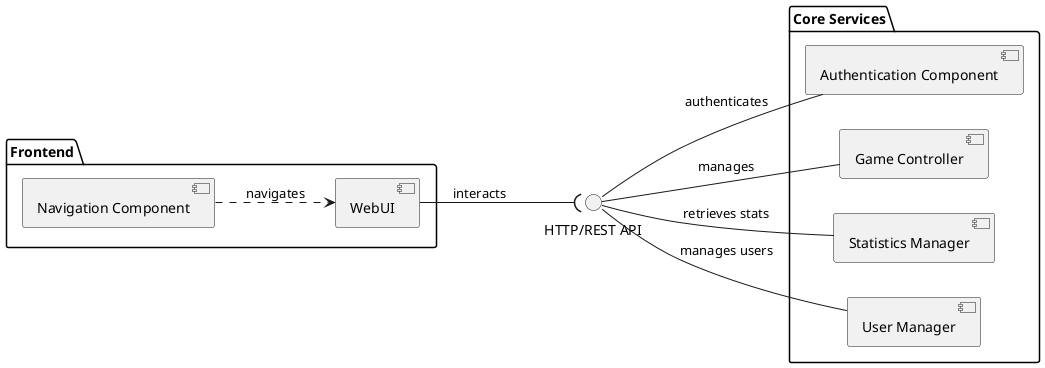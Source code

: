 @startuml frontend_and_services_component_diagram
left to right direction

' Main components
package "Frontend" {
  [WebUI] as UI
  [Navigation Component] as Nav
}

package "Core Services" {
  [Authentication Component] as Auth
  [Game Controller] as GameCtrl
  [Statistics Manager] as StatsMgr
  [User Manager] as UserMgr
}



' External interfaces
interface "HTTP/REST API" as API


' Relationships
UI --( API : interacts
Nav ..> UI : navigates
API -- Auth : authenticates
API -- GameCtrl : manages
API -- StatsMgr : retrieves stats
API -- UserMgr : manages users





' Additional relationships


@enduml
